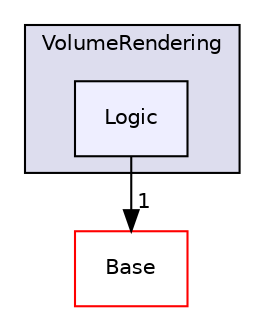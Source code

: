 digraph "Modules/Loadable/VolumeRendering/Logic" {
  bgcolor=transparent;
  compound=true
  node [ fontsize="10", fontname="Helvetica"];
  edge [ labelfontsize="10", labelfontname="Helvetica"];
  subgraph clusterdir_c12f7f1f51823e34c0f7350e4103bbbd {
    graph [ bgcolor="#ddddee", pencolor="black", label="VolumeRendering" fontname="Helvetica", fontsize="10", URL="dir_c12f7f1f51823e34c0f7350e4103bbbd.html"]
  dir_9ef31c6746029a60ed3db0a3dab6d926 [shape=box, label="Logic", style="filled", fillcolor="#eeeeff", pencolor="black", URL="dir_9ef31c6746029a60ed3db0a3dab6d926.html"];
  }
  dir_628593db0cdce5a76fb85526ae5aa762 [shape=box label="Base" color="red" URL="dir_628593db0cdce5a76fb85526ae5aa762.html"];
  dir_9ef31c6746029a60ed3db0a3dab6d926->dir_628593db0cdce5a76fb85526ae5aa762 [headlabel="1", labeldistance=1.5 headhref="dir_000126_000002.html"];
}
